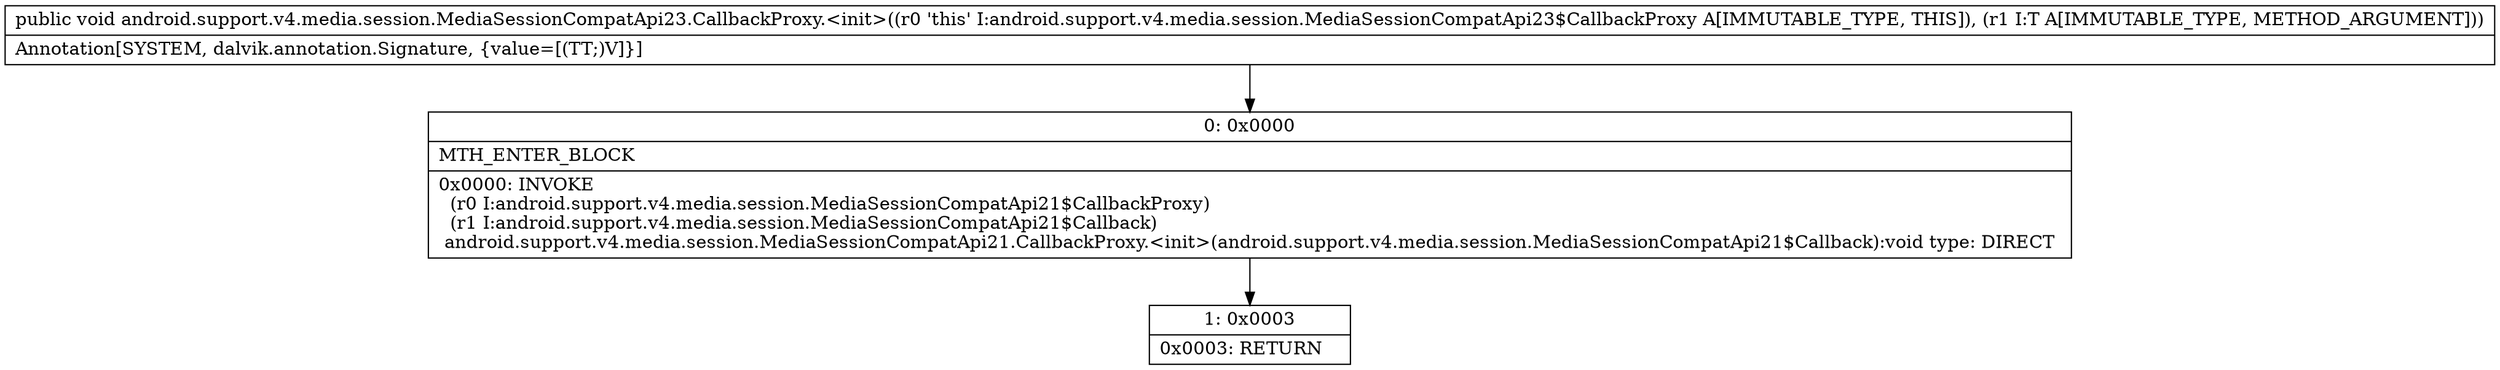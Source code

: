 digraph "CFG forandroid.support.v4.media.session.MediaSessionCompatApi23.CallbackProxy.\<init\>(Landroid\/support\/v4\/media\/session\/MediaSessionCompatApi23$Callback;)V" {
Node_0 [shape=record,label="{0\:\ 0x0000|MTH_ENTER_BLOCK\l|0x0000: INVOKE  \l  (r0 I:android.support.v4.media.session.MediaSessionCompatApi21$CallbackProxy)\l  (r1 I:android.support.v4.media.session.MediaSessionCompatApi21$Callback)\l android.support.v4.media.session.MediaSessionCompatApi21.CallbackProxy.\<init\>(android.support.v4.media.session.MediaSessionCompatApi21$Callback):void type: DIRECT \l}"];
Node_1 [shape=record,label="{1\:\ 0x0003|0x0003: RETURN   \l}"];
MethodNode[shape=record,label="{public void android.support.v4.media.session.MediaSessionCompatApi23.CallbackProxy.\<init\>((r0 'this' I:android.support.v4.media.session.MediaSessionCompatApi23$CallbackProxy A[IMMUTABLE_TYPE, THIS]), (r1 I:T A[IMMUTABLE_TYPE, METHOD_ARGUMENT]))  | Annotation[SYSTEM, dalvik.annotation.Signature, \{value=[(TT;)V]\}]\l}"];
MethodNode -> Node_0;
Node_0 -> Node_1;
}

